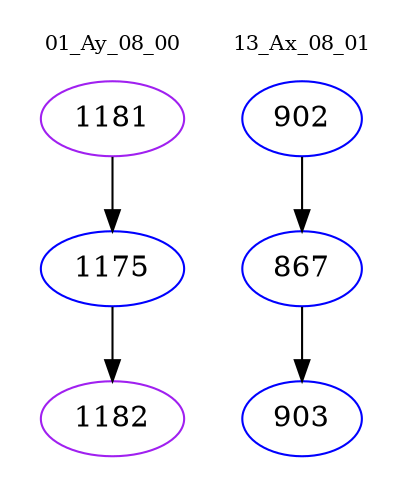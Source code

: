 digraph{
subgraph cluster_0 {
color = white
label = "01_Ay_08_00";
fontsize=10;
T0_1181 [label="1181", color="purple"]
T0_1181 -> T0_1175 [color="black"]
T0_1175 [label="1175", color="blue"]
T0_1175 -> T0_1182 [color="black"]
T0_1182 [label="1182", color="purple"]
}
subgraph cluster_1 {
color = white
label = "13_Ax_08_01";
fontsize=10;
T1_902 [label="902", color="blue"]
T1_902 -> T1_867 [color="black"]
T1_867 [label="867", color="blue"]
T1_867 -> T1_903 [color="black"]
T1_903 [label="903", color="blue"]
}
}
